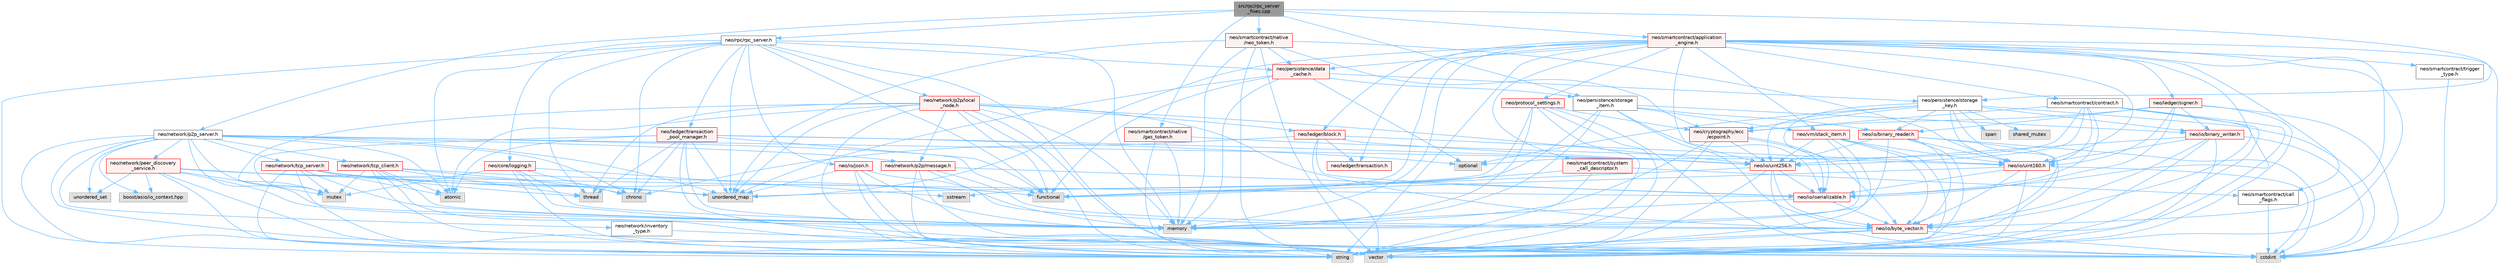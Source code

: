 digraph "src/rpc/rpc_server_fixes.cpp"
{
 // LATEX_PDF_SIZE
  bgcolor="transparent";
  edge [fontname=Helvetica,fontsize=10,labelfontname=Helvetica,labelfontsize=10];
  node [fontname=Helvetica,fontsize=10,shape=box,height=0.2,width=0.4];
  Node1 [id="Node000001",label="src/rpc/rpc_server\l_fixes.cpp",height=0.2,width=0.4,color="gray40", fillcolor="grey60", style="filled", fontcolor="black",tooltip=" "];
  Node1 -> Node2 [id="edge1_Node000001_Node000002",color="steelblue1",style="solid",tooltip=" "];
  Node2 [id="Node000002",label="neo/network/p2p_server.h",height=0.2,width=0.4,color="grey40", fillcolor="white", style="filled",URL="$p2p__server_8h.html",tooltip=" "];
  Node2 -> Node3 [id="edge2_Node000002_Node000003",color="steelblue1",style="solid",tooltip=" "];
  Node3 [id="Node000003",label="neo/io/uint256.h",height=0.2,width=0.4,color="red", fillcolor="#FFF0F0", style="filled",URL="$uint256_8h.html",tooltip=" "];
  Node3 -> Node10 [id="edge3_Node000003_Node000010",color="steelblue1",style="solid",tooltip=" "];
  Node10 [id="Node000010",label="neo/io/byte_vector.h",height=0.2,width=0.4,color="red", fillcolor="#FFF0F0", style="filled",URL="$io_2byte__vector_8h.html",tooltip=" "];
  Node10 -> Node5 [id="edge4_Node000010_Node000005",color="steelblue1",style="solid",tooltip=" "];
  Node5 [id="Node000005",label="cstdint",height=0.2,width=0.4,color="grey60", fillcolor="#E0E0E0", style="filled",tooltip=" "];
  Node10 -> Node8 [id="edge5_Node000010_Node000008",color="steelblue1",style="solid",tooltip=" "];
  Node8 [id="Node000008",label="string",height=0.2,width=0.4,color="grey60", fillcolor="#E0E0E0", style="filled",tooltip=" "];
  Node10 -> Node9 [id="edge6_Node000010_Node000009",color="steelblue1",style="solid",tooltip=" "];
  Node9 [id="Node000009",label="vector",height=0.2,width=0.4,color="grey60", fillcolor="#E0E0E0", style="filled",tooltip=" "];
  Node3 -> Node11 [id="edge7_Node000003_Node000011",color="steelblue1",style="solid",tooltip=" "];
  Node11 [id="Node000011",label="neo/io/iserializable.h",height=0.2,width=0.4,color="red", fillcolor="#FFF0F0", style="filled",URL="$iserializable_8h.html",tooltip=" "];
  Node11 -> Node10 [id="edge8_Node000011_Node000010",color="steelblue1",style="solid",tooltip=" "];
  Node11 -> Node12 [id="edge9_Node000011_Node000012",color="steelblue1",style="solid",tooltip=" "];
  Node12 [id="Node000012",label="memory",height=0.2,width=0.4,color="grey60", fillcolor="#E0E0E0", style="filled",tooltip=" "];
  Node3 -> Node5 [id="edge10_Node000003_Node000005",color="steelblue1",style="solid",tooltip=" "];
  Node3 -> Node15 [id="edge11_Node000003_Node000015",color="steelblue1",style="solid",tooltip=" "];
  Node15 [id="Node000015",label="functional",height=0.2,width=0.4,color="grey60", fillcolor="#E0E0E0", style="filled",tooltip=" "];
  Node3 -> Node8 [id="edge12_Node000003_Node000008",color="steelblue1",style="solid",tooltip=" "];
  Node2 -> Node16 [id="edge13_Node000002_Node000016",color="steelblue1",style="solid",tooltip=" "];
  Node16 [id="Node000016",label="neo/network/inventory\l_type.h",height=0.2,width=0.4,color="grey40", fillcolor="white", style="filled",URL="$inventory__type_8h.html",tooltip=" "];
  Node16 -> Node5 [id="edge14_Node000016_Node000005",color="steelblue1",style="solid",tooltip=" "];
  Node2 -> Node17 [id="edge15_Node000002_Node000017",color="steelblue1",style="solid",tooltip=" "];
  Node17 [id="Node000017",label="neo/network/p2p/message.h",height=0.2,width=0.4,color="red", fillcolor="#FFF0F0", style="filled",URL="$message_8h.html",tooltip=" "];
  Node17 -> Node10 [id="edge16_Node000017_Node000010",color="steelblue1",style="solid",tooltip=" "];
  Node17 -> Node11 [id="edge17_Node000017_Node000011",color="steelblue1",style="solid",tooltip=" "];
  Node17 -> Node5 [id="edge18_Node000017_Node000005",color="steelblue1",style="solid",tooltip=" "];
  Node17 -> Node12 [id="edge19_Node000017_Node000012",color="steelblue1",style="solid",tooltip=" "];
  Node17 -> Node8 [id="edge20_Node000017_Node000008",color="steelblue1",style="solid",tooltip=" "];
  Node2 -> Node47 [id="edge21_Node000002_Node000047",color="steelblue1",style="solid",tooltip=" "];
  Node47 [id="Node000047",label="neo/network/peer_discovery\l_service.h",height=0.2,width=0.4,color="red", fillcolor="#FFF0F0", style="filled",URL="$peer__discovery__service_8h.html",tooltip=" "];
  Node47 -> Node11 [id="edge22_Node000047_Node000011",color="steelblue1",style="solid",tooltip=" "];
  Node47 -> Node50 [id="edge23_Node000047_Node000050",color="steelblue1",style="solid",tooltip=" "];
  Node50 [id="Node000050",label="boost/asio/io_context.hpp",height=0.2,width=0.4,color="grey60", fillcolor="#E0E0E0", style="filled",tooltip=" "];
  Node47 -> Node53 [id="edge24_Node000047_Node000053",color="steelblue1",style="solid",tooltip=" "];
  Node53 [id="Node000053",label="chrono",height=0.2,width=0.4,color="grey60", fillcolor="#E0E0E0", style="filled",tooltip=" "];
  Node47 -> Node12 [id="edge25_Node000047_Node000012",color="steelblue1",style="solid",tooltip=" "];
  Node47 -> Node54 [id="edge26_Node000047_Node000054",color="steelblue1",style="solid",tooltip=" "];
  Node54 [id="Node000054",label="mutex",height=0.2,width=0.4,color="grey60", fillcolor="#E0E0E0", style="filled",tooltip=" "];
  Node47 -> Node8 [id="edge27_Node000047_Node000008",color="steelblue1",style="solid",tooltip=" "];
  Node47 -> Node29 [id="edge28_Node000047_Node000029",color="steelblue1",style="solid",tooltip=" "];
  Node29 [id="Node000029",label="unordered_map",height=0.2,width=0.4,color="grey60", fillcolor="#E0E0E0", style="filled",tooltip=" "];
  Node47 -> Node56 [id="edge29_Node000047_Node000056",color="steelblue1",style="solid",tooltip=" "];
  Node56 [id="Node000056",label="unordered_set",height=0.2,width=0.4,color="grey60", fillcolor="#E0E0E0", style="filled",tooltip=" "];
  Node47 -> Node9 [id="edge30_Node000047_Node000009",color="steelblue1",style="solid",tooltip=" "];
  Node2 -> Node57 [id="edge31_Node000002_Node000057",color="steelblue1",style="solid",tooltip=" "];
  Node57 [id="Node000057",label="neo/network/tcp_client.h",height=0.2,width=0.4,color="red", fillcolor="#FFF0F0", style="filled",URL="$tcp__client_8h.html",tooltip=" "];
  Node57 -> Node64 [id="edge32_Node000057_Node000064",color="steelblue1",style="solid",tooltip=" "];
  Node64 [id="Node000064",label="atomic",height=0.2,width=0.4,color="grey60", fillcolor="#E0E0E0", style="filled",tooltip=" "];
  Node57 -> Node15 [id="edge33_Node000057_Node000015",color="steelblue1",style="solid",tooltip=" "];
  Node57 -> Node12 [id="edge34_Node000057_Node000012",color="steelblue1",style="solid",tooltip=" "];
  Node57 -> Node54 [id="edge35_Node000057_Node000054",color="steelblue1",style="solid",tooltip=" "];
  Node57 -> Node8 [id="edge36_Node000057_Node000008",color="steelblue1",style="solid",tooltip=" "];
  Node57 -> Node66 [id="edge37_Node000057_Node000066",color="steelblue1",style="solid",tooltip=" "];
  Node66 [id="Node000066",label="thread",height=0.2,width=0.4,color="grey60", fillcolor="#E0E0E0", style="filled",tooltip=" "];
  Node57 -> Node29 [id="edge38_Node000057_Node000029",color="steelblue1",style="solid",tooltip=" "];
  Node57 -> Node9 [id="edge39_Node000057_Node000009",color="steelblue1",style="solid",tooltip=" "];
  Node2 -> Node67 [id="edge40_Node000002_Node000067",color="steelblue1",style="solid",tooltip=" "];
  Node67 [id="Node000067",label="neo/network/tcp_server.h",height=0.2,width=0.4,color="red", fillcolor="#FFF0F0", style="filled",URL="$tcp__server_8h.html",tooltip=" "];
  Node67 -> Node64 [id="edge41_Node000067_Node000064",color="steelblue1",style="solid",tooltip=" "];
  Node67 -> Node15 [id="edge42_Node000067_Node000015",color="steelblue1",style="solid",tooltip=" "];
  Node67 -> Node12 [id="edge43_Node000067_Node000012",color="steelblue1",style="solid",tooltip=" "];
  Node67 -> Node54 [id="edge44_Node000067_Node000054",color="steelblue1",style="solid",tooltip=" "];
  Node67 -> Node8 [id="edge45_Node000067_Node000008",color="steelblue1",style="solid",tooltip=" "];
  Node67 -> Node66 [id="edge46_Node000067_Node000066",color="steelblue1",style="solid",tooltip=" "];
  Node67 -> Node29 [id="edge47_Node000067_Node000029",color="steelblue1",style="solid",tooltip=" "];
  Node67 -> Node9 [id="edge48_Node000067_Node000009",color="steelblue1",style="solid",tooltip=" "];
  Node2 -> Node64 [id="edge49_Node000002_Node000064",color="steelblue1",style="solid",tooltip=" "];
  Node2 -> Node50 [id="edge50_Node000002_Node000050",color="steelblue1",style="solid",tooltip=" "];
  Node2 -> Node53 [id="edge51_Node000002_Node000053",color="steelblue1",style="solid",tooltip=" "];
  Node2 -> Node15 [id="edge52_Node000002_Node000015",color="steelblue1",style="solid",tooltip=" "];
  Node2 -> Node12 [id="edge53_Node000002_Node000012",color="steelblue1",style="solid",tooltip=" "];
  Node2 -> Node54 [id="edge54_Node000002_Node000054",color="steelblue1",style="solid",tooltip=" "];
  Node2 -> Node8 [id="edge55_Node000002_Node000008",color="steelblue1",style="solid",tooltip=" "];
  Node2 -> Node29 [id="edge56_Node000002_Node000029",color="steelblue1",style="solid",tooltip=" "];
  Node2 -> Node56 [id="edge57_Node000002_Node000056",color="steelblue1",style="solid",tooltip=" "];
  Node2 -> Node9 [id="edge58_Node000002_Node000009",color="steelblue1",style="solid",tooltip=" "];
  Node1 -> Node68 [id="edge59_Node000001_Node000068",color="steelblue1",style="solid",tooltip=" "];
  Node68 [id="Node000068",label="neo/persistence/storage\l_item.h",height=0.2,width=0.4,color="grey40", fillcolor="white", style="filled",URL="$persistence_2storage__item_8h.html",tooltip=" "];
  Node68 -> Node69 [id="edge60_Node000068_Node000069",color="steelblue1",style="solid",tooltip=" "];
  Node69 [id="Node000069",label="neo/io/binary_reader.h",height=0.2,width=0.4,color="red", fillcolor="#FFF0F0", style="filled",URL="$binary__reader_8h.html",tooltip=" "];
  Node69 -> Node10 [id="edge61_Node000069_Node000010",color="steelblue1",style="solid",tooltip=" "];
  Node69 -> Node72 [id="edge62_Node000069_Node000072",color="steelblue1",style="solid",tooltip=" "];
  Node72 [id="Node000072",label="neo/io/uint160.h",height=0.2,width=0.4,color="red", fillcolor="#FFF0F0", style="filled",URL="$uint160_8h.html",tooltip=" "];
  Node72 -> Node10 [id="edge63_Node000072_Node000010",color="steelblue1",style="solid",tooltip=" "];
  Node72 -> Node11 [id="edge64_Node000072_Node000011",color="steelblue1",style="solid",tooltip=" "];
  Node72 -> Node5 [id="edge65_Node000072_Node000005",color="steelblue1",style="solid",tooltip=" "];
  Node72 -> Node15 [id="edge66_Node000072_Node000015",color="steelblue1",style="solid",tooltip=" "];
  Node72 -> Node8 [id="edge67_Node000072_Node000008",color="steelblue1",style="solid",tooltip=" "];
  Node69 -> Node3 [id="edge68_Node000069_Node000003",color="steelblue1",style="solid",tooltip=" "];
  Node69 -> Node5 [id="edge69_Node000069_Node000005",color="steelblue1",style="solid",tooltip=" "];
  Node69 -> Node12 [id="edge70_Node000069_Node000012",color="steelblue1",style="solid",tooltip=" "];
  Node69 -> Node8 [id="edge71_Node000069_Node000008",color="steelblue1",style="solid",tooltip=" "];
  Node69 -> Node9 [id="edge72_Node000069_Node000009",color="steelblue1",style="solid",tooltip=" "];
  Node68 -> Node73 [id="edge73_Node000068_Node000073",color="steelblue1",style="solid",tooltip=" "];
  Node73 [id="Node000073",label="neo/io/binary_writer.h",height=0.2,width=0.4,color="red", fillcolor="#FFF0F0", style="filled",URL="$binary__writer_8h.html",tooltip=" "];
  Node73 -> Node10 [id="edge74_Node000073_Node000010",color="steelblue1",style="solid",tooltip=" "];
  Node73 -> Node72 [id="edge75_Node000073_Node000072",color="steelblue1",style="solid",tooltip=" "];
  Node73 -> Node3 [id="edge76_Node000073_Node000003",color="steelblue1",style="solid",tooltip=" "];
  Node73 -> Node5 [id="edge77_Node000073_Node000005",color="steelblue1",style="solid",tooltip=" "];
  Node73 -> Node8 [id="edge78_Node000073_Node000008",color="steelblue1",style="solid",tooltip=" "];
  Node73 -> Node9 [id="edge79_Node000073_Node000009",color="steelblue1",style="solid",tooltip=" "];
  Node68 -> Node10 [id="edge80_Node000068_Node000010",color="steelblue1",style="solid",tooltip=" "];
  Node68 -> Node11 [id="edge81_Node000068_Node000011",color="steelblue1",style="solid",tooltip=" "];
  Node68 -> Node74 [id="edge82_Node000068_Node000074",color="steelblue1",style="solid",tooltip=" "];
  Node74 [id="Node000074",label="neo/vm/stack_item.h",height=0.2,width=0.4,color="red", fillcolor="#FFF0F0", style="filled",URL="$stack__item_8h.html",tooltip=" "];
  Node74 -> Node10 [id="edge83_Node000074_Node000010",color="steelblue1",style="solid",tooltip=" "];
  Node74 -> Node72 [id="edge84_Node000074_Node000072",color="steelblue1",style="solid",tooltip=" "];
  Node74 -> Node3 [id="edge85_Node000074_Node000003",color="steelblue1",style="solid",tooltip=" "];
  Node74 -> Node12 [id="edge86_Node000074_Node000012",color="steelblue1",style="solid",tooltip=" "];
  Node74 -> Node8 [id="edge87_Node000074_Node000008",color="steelblue1",style="solid",tooltip=" "];
  Node74 -> Node9 [id="edge88_Node000074_Node000009",color="steelblue1",style="solid",tooltip=" "];
  Node68 -> Node12 [id="edge89_Node000068_Node000012",color="steelblue1",style="solid",tooltip=" "];
  Node68 -> Node78 [id="edge90_Node000068_Node000078",color="steelblue1",style="solid",tooltip=" "];
  Node78 [id="Node000078",label="sstream",height=0.2,width=0.4,color="grey60", fillcolor="#E0E0E0", style="filled",tooltip=" "];
  Node1 -> Node79 [id="edge91_Node000001_Node000079",color="steelblue1",style="solid",tooltip=" "];
  Node79 [id="Node000079",label="neo/persistence/storage\l_key.h",height=0.2,width=0.4,color="grey40", fillcolor="white", style="filled",URL="$persistence_2storage__key_8h.html",tooltip=" "];
  Node79 -> Node80 [id="edge92_Node000079_Node000080",color="steelblue1",style="solid",tooltip=" "];
  Node80 [id="Node000080",label="neo/cryptography/ecc\l/ecpoint.h",height=0.2,width=0.4,color="red", fillcolor="#FFF0F0", style="filled",URL="$ecpoint_8h.html",tooltip=" "];
  Node80 -> Node10 [id="edge93_Node000080_Node000010",color="steelblue1",style="solid",tooltip=" "];
  Node80 -> Node11 [id="edge94_Node000080_Node000011",color="steelblue1",style="solid",tooltip=" "];
  Node80 -> Node3 [id="edge95_Node000080_Node000003",color="steelblue1",style="solid",tooltip=" "];
  Node80 -> Node12 [id="edge96_Node000080_Node000012",color="steelblue1",style="solid",tooltip=" "];
  Node80 -> Node8 [id="edge97_Node000080_Node000008",color="steelblue1",style="solid",tooltip=" "];
  Node79 -> Node69 [id="edge98_Node000079_Node000069",color="steelblue1",style="solid",tooltip=" "];
  Node79 -> Node73 [id="edge99_Node000079_Node000073",color="steelblue1",style="solid",tooltip=" "];
  Node79 -> Node10 [id="edge100_Node000079_Node000010",color="steelblue1",style="solid",tooltip=" "];
  Node79 -> Node11 [id="edge101_Node000079_Node000011",color="steelblue1",style="solid",tooltip=" "];
  Node79 -> Node72 [id="edge102_Node000079_Node000072",color="steelblue1",style="solid",tooltip=" "];
  Node79 -> Node3 [id="edge103_Node000079_Node000003",color="steelblue1",style="solid",tooltip=" "];
  Node79 -> Node5 [id="edge104_Node000079_Node000005",color="steelblue1",style="solid",tooltip=" "];
  Node79 -> Node81 [id="edge105_Node000079_Node000081",color="steelblue1",style="solid",tooltip=" "];
  Node81 [id="Node000081",label="optional",height=0.2,width=0.4,color="grey60", fillcolor="#E0E0E0", style="filled",tooltip=" "];
  Node79 -> Node82 [id="edge106_Node000079_Node000082",color="steelblue1",style="solid",tooltip=" "];
  Node82 [id="Node000082",label="shared_mutex",height=0.2,width=0.4,color="grey60", fillcolor="#E0E0E0", style="filled",tooltip=" "];
  Node79 -> Node83 [id="edge107_Node000079_Node000083",color="steelblue1",style="solid",tooltip=" "];
  Node83 [id="Node000083",label="span",height=0.2,width=0.4,color="grey60", fillcolor="#E0E0E0", style="filled",tooltip=" "];
  Node1 -> Node84 [id="edge108_Node000001_Node000084",color="steelblue1",style="solid",tooltip=" "];
  Node84 [id="Node000084",label="neo/rpc/rpc_server.h",height=0.2,width=0.4,color="grey40", fillcolor="white", style="filled",URL="$rpc__server_8h.html",tooltip=" "];
  Node84 -> Node85 [id="edge109_Node000084_Node000085",color="steelblue1",style="solid",tooltip=" "];
  Node85 [id="Node000085",label="neo/core/logging.h",height=0.2,width=0.4,color="red", fillcolor="#FFF0F0", style="filled",URL="$core_2logging_8h.html",tooltip=" "];
  Node85 -> Node53 [id="edge110_Node000085_Node000053",color="steelblue1",style="solid",tooltip=" "];
  Node85 -> Node5 [id="edge111_Node000085_Node000005",color="steelblue1",style="solid",tooltip=" "];
  Node85 -> Node12 [id="edge112_Node000085_Node000012",color="steelblue1",style="solid",tooltip=" "];
  Node85 -> Node78 [id="edge113_Node000085_Node000078",color="steelblue1",style="solid",tooltip=" "];
  Node85 -> Node8 [id="edge114_Node000085_Node000008",color="steelblue1",style="solid",tooltip=" "];
  Node85 -> Node54 [id="edge115_Node000085_Node000054",color="steelblue1",style="solid",tooltip=" "];
  Node84 -> Node87 [id="edge116_Node000084_Node000087",color="steelblue1",style="solid",tooltip=" "];
  Node87 [id="Node000087",label="neo/io/json.h",height=0.2,width=0.4,color="red", fillcolor="#FFF0F0", style="filled",URL="$io_2json_8h.html",tooltip=" "];
  Node87 -> Node10 [id="edge117_Node000087_Node000010",color="steelblue1",style="solid",tooltip=" "];
  Node87 -> Node12 [id="edge118_Node000087_Node000012",color="steelblue1",style="solid",tooltip=" "];
  Node87 -> Node8 [id="edge119_Node000087_Node000008",color="steelblue1",style="solid",tooltip=" "];
  Node87 -> Node29 [id="edge120_Node000087_Node000029",color="steelblue1",style="solid",tooltip=" "];
  Node87 -> Node9 [id="edge121_Node000087_Node000009",color="steelblue1",style="solid",tooltip=" "];
  Node84 -> Node88 [id="edge122_Node000084_Node000088",color="steelblue1",style="solid",tooltip=" "];
  Node88 [id="Node000088",label="neo/ledger/transaction\l_pool_manager.h",height=0.2,width=0.4,color="red", fillcolor="#FFF0F0", style="filled",URL="$transaction__pool__manager_8h.html",tooltip=" "];
  Node88 -> Node3 [id="edge123_Node000088_Node000003",color="steelblue1",style="solid",tooltip=" "];
  Node88 -> Node64 [id="edge124_Node000088_Node000064",color="steelblue1",style="solid",tooltip=" "];
  Node88 -> Node53 [id="edge125_Node000088_Node000053",color="steelblue1",style="solid",tooltip=" "];
  Node88 -> Node15 [id="edge126_Node000088_Node000015",color="steelblue1",style="solid",tooltip=" "];
  Node88 -> Node12 [id="edge127_Node000088_Node000012",color="steelblue1",style="solid",tooltip=" "];
  Node88 -> Node54 [id="edge128_Node000088_Node000054",color="steelblue1",style="solid",tooltip=" "];
  Node88 -> Node81 [id="edge129_Node000088_Node000081",color="steelblue1",style="solid",tooltip=" "];
  Node88 -> Node66 [id="edge130_Node000088_Node000066",color="steelblue1",style="solid",tooltip=" "];
  Node88 -> Node29 [id="edge131_Node000088_Node000029",color="steelblue1",style="solid",tooltip=" "];
  Node88 -> Node9 [id="edge132_Node000088_Node000009",color="steelblue1",style="solid",tooltip=" "];
  Node84 -> Node107 [id="edge133_Node000084_Node000107",color="steelblue1",style="solid",tooltip=" "];
  Node107 [id="Node000107",label="neo/network/p2p/local\l_node.h",height=0.2,width=0.4,color="red", fillcolor="#FFF0F0", style="filled",URL="$local__node_8h.html",tooltip=" "];
  Node107 -> Node10 [id="edge134_Node000107_Node000010",color="steelblue1",style="solid",tooltip=" "];
  Node107 -> Node3 [id="edge135_Node000107_Node000003",color="steelblue1",style="solid",tooltip=" "];
  Node107 -> Node108 [id="edge136_Node000107_Node000108",color="steelblue1",style="solid",tooltip=" "];
  Node108 [id="Node000108",label="neo/ledger/block.h",height=0.2,width=0.4,color="red", fillcolor="#FFF0F0", style="filled",URL="$ledger_2block_8h.html",tooltip=" "];
  Node108 -> Node11 [id="edge137_Node000108_Node000011",color="steelblue1",style="solid",tooltip=" "];
  Node108 -> Node72 [id="edge138_Node000108_Node000072",color="steelblue1",style="solid",tooltip=" "];
  Node108 -> Node3 [id="edge139_Node000108_Node000003",color="steelblue1",style="solid",tooltip=" "];
  Node108 -> Node91 [id="edge140_Node000108_Node000091",color="steelblue1",style="solid",tooltip=" "];
  Node91 [id="Node000091",label="neo/ledger/transaction.h",height=0.2,width=0.4,color="red", fillcolor="#FFF0F0", style="filled",URL="$ledger_2transaction_8h.html",tooltip=" "];
  Node108 -> Node53 [id="edge141_Node000108_Node000053",color="steelblue1",style="solid",tooltip=" "];
  Node108 -> Node9 [id="edge142_Node000108_Node000009",color="steelblue1",style="solid",tooltip=" "];
  Node107 -> Node17 [id="edge143_Node000107_Node000017",color="steelblue1",style="solid",tooltip=" "];
  Node107 -> Node64 [id="edge144_Node000107_Node000064",color="steelblue1",style="solid",tooltip=" "];
  Node107 -> Node5 [id="edge145_Node000107_Node000005",color="steelblue1",style="solid",tooltip=" "];
  Node107 -> Node15 [id="edge146_Node000107_Node000015",color="steelblue1",style="solid",tooltip=" "];
  Node107 -> Node12 [id="edge147_Node000107_Node000012",color="steelblue1",style="solid",tooltip=" "];
  Node107 -> Node54 [id="edge148_Node000107_Node000054",color="steelblue1",style="solid",tooltip=" "];
  Node107 -> Node8 [id="edge149_Node000107_Node000008",color="steelblue1",style="solid",tooltip=" "];
  Node107 -> Node66 [id="edge150_Node000107_Node000066",color="steelblue1",style="solid",tooltip=" "];
  Node107 -> Node29 [id="edge151_Node000107_Node000029",color="steelblue1",style="solid",tooltip=" "];
  Node107 -> Node9 [id="edge152_Node000107_Node000009",color="steelblue1",style="solid",tooltip=" "];
  Node84 -> Node113 [id="edge153_Node000084_Node000113",color="steelblue1",style="solid",tooltip=" "];
  Node113 [id="Node000113",label="neo/persistence/data\l_cache.h",height=0.2,width=0.4,color="red", fillcolor="#FFF0F0", style="filled",URL="$data__cache_8h.html",tooltip=" "];
  Node113 -> Node68 [id="edge154_Node000113_Node000068",color="steelblue1",style="solid",tooltip=" "];
  Node113 -> Node79 [id="edge155_Node000113_Node000079",color="steelblue1",style="solid",tooltip=" "];
  Node113 -> Node15 [id="edge156_Node000113_Node000015",color="steelblue1",style="solid",tooltip=" "];
  Node113 -> Node12 [id="edge157_Node000113_Node000012",color="steelblue1",style="solid",tooltip=" "];
  Node113 -> Node81 [id="edge158_Node000113_Node000081",color="steelblue1",style="solid",tooltip=" "];
  Node113 -> Node29 [id="edge159_Node000113_Node000029",color="steelblue1",style="solid",tooltip=" "];
  Node84 -> Node64 [id="edge160_Node000084_Node000064",color="steelblue1",style="solid",tooltip=" "];
  Node84 -> Node53 [id="edge161_Node000084_Node000053",color="steelblue1",style="solid",tooltip=" "];
  Node84 -> Node15 [id="edge162_Node000084_Node000015",color="steelblue1",style="solid",tooltip=" "];
  Node84 -> Node12 [id="edge163_Node000084_Node000012",color="steelblue1",style="solid",tooltip=" "];
  Node84 -> Node8 [id="edge164_Node000084_Node000008",color="steelblue1",style="solid",tooltip=" "];
  Node84 -> Node66 [id="edge165_Node000084_Node000066",color="steelblue1",style="solid",tooltip=" "];
  Node84 -> Node29 [id="edge166_Node000084_Node000029",color="steelblue1",style="solid",tooltip=" "];
  Node84 -> Node9 [id="edge167_Node000084_Node000009",color="steelblue1",style="solid",tooltip=" "];
  Node1 -> Node121 [id="edge168_Node000001_Node000121",color="steelblue1",style="solid",tooltip=" "];
  Node121 [id="Node000121",label="neo/smartcontract/application\l_engine.h",height=0.2,width=0.4,color="red", fillcolor="#FFF0F0", style="filled",URL="$application__engine_8h.html",tooltip=" "];
  Node121 -> Node10 [id="edge169_Node000121_Node000010",color="steelblue1",style="solid",tooltip=" "];
  Node121 -> Node11 [id="edge170_Node000121_Node000011",color="steelblue1",style="solid",tooltip=" "];
  Node121 -> Node72 [id="edge171_Node000121_Node000072",color="steelblue1",style="solid",tooltip=" "];
  Node121 -> Node3 [id="edge172_Node000121_Node000003",color="steelblue1",style="solid",tooltip=" "];
  Node121 -> Node108 [id="edge173_Node000121_Node000108",color="steelblue1",style="solid",tooltip=" "];
  Node121 -> Node95 [id="edge174_Node000121_Node000095",color="steelblue1",style="solid",tooltip=" "];
  Node95 [id="Node000095",label="neo/ledger/signer.h",height=0.2,width=0.4,color="red", fillcolor="#FFF0F0", style="filled",URL="$signer_8h.html",tooltip=" "];
  Node95 -> Node80 [id="edge175_Node000095_Node000080",color="steelblue1",style="solid",tooltip=" "];
  Node95 -> Node69 [id="edge176_Node000095_Node000069",color="steelblue1",style="solid",tooltip=" "];
  Node95 -> Node73 [id="edge177_Node000095_Node000073",color="steelblue1",style="solid",tooltip=" "];
  Node95 -> Node11 [id="edge178_Node000095_Node000011",color="steelblue1",style="solid",tooltip=" "];
  Node95 -> Node72 [id="edge179_Node000095_Node000072",color="steelblue1",style="solid",tooltip=" "];
  Node95 -> Node5 [id="edge180_Node000095_Node000005",color="steelblue1",style="solid",tooltip=" "];
  Node95 -> Node9 [id="edge181_Node000095_Node000009",color="steelblue1",style="solid",tooltip=" "];
  Node121 -> Node91 [id="edge182_Node000121_Node000091",color="steelblue1",style="solid",tooltip=" "];
  Node121 -> Node113 [id="edge183_Node000121_Node000113",color="steelblue1",style="solid",tooltip=" "];
  Node121 -> Node122 [id="edge184_Node000121_Node000122",color="steelblue1",style="solid",tooltip=" "];
  Node122 [id="Node000122",label="neo/protocol_settings.h",height=0.2,width=0.4,color="red", fillcolor="#FFF0F0", style="filled",URL="$protocol__settings_8h.html",tooltip=" "];
  Node122 -> Node80 [id="edge185_Node000122_Node000080",color="steelblue1",style="solid",tooltip=" "];
  Node122 -> Node5 [id="edge186_Node000122_Node000005",color="steelblue1",style="solid",tooltip=" "];
  Node122 -> Node12 [id="edge187_Node000122_Node000012",color="steelblue1",style="solid",tooltip=" "];
  Node122 -> Node8 [id="edge188_Node000122_Node000008",color="steelblue1",style="solid",tooltip=" "];
  Node122 -> Node29 [id="edge189_Node000122_Node000029",color="steelblue1",style="solid",tooltip=" "];
  Node122 -> Node9 [id="edge190_Node000122_Node000009",color="steelblue1",style="solid",tooltip=" "];
  Node121 -> Node124 [id="edge191_Node000121_Node000124",color="steelblue1",style="solid",tooltip=" "];
  Node124 [id="Node000124",label="neo/smartcontract/call\l_flags.h",height=0.2,width=0.4,color="grey40", fillcolor="white", style="filled",URL="$call__flags_8h.html",tooltip=" "];
  Node124 -> Node5 [id="edge192_Node000124_Node000005",color="steelblue1",style="solid",tooltip=" "];
  Node121 -> Node125 [id="edge193_Node000121_Node000125",color="steelblue1",style="solid",tooltip=" "];
  Node125 [id="Node000125",label="neo/smartcontract/contract.h",height=0.2,width=0.4,color="grey40", fillcolor="white", style="filled",URL="$contract_8h.html",tooltip=" "];
  Node125 -> Node80 [id="edge194_Node000125_Node000080",color="steelblue1",style="solid",tooltip=" "];
  Node125 -> Node10 [id="edge195_Node000125_Node000010",color="steelblue1",style="solid",tooltip=" "];
  Node125 -> Node11 [id="edge196_Node000125_Node000011",color="steelblue1",style="solid",tooltip=" "];
  Node125 -> Node72 [id="edge197_Node000125_Node000072",color="steelblue1",style="solid",tooltip=" "];
  Node125 -> Node3 [id="edge198_Node000125_Node000003",color="steelblue1",style="solid",tooltip=" "];
  Node125 -> Node81 [id="edge199_Node000125_Node000081",color="steelblue1",style="solid",tooltip=" "];
  Node125 -> Node8 [id="edge200_Node000125_Node000008",color="steelblue1",style="solid",tooltip=" "];
  Node125 -> Node9 [id="edge201_Node000125_Node000009",color="steelblue1",style="solid",tooltip=" "];
  Node121 -> Node126 [id="edge202_Node000121_Node000126",color="steelblue1",style="solid",tooltip=" "];
  Node126 [id="Node000126",label="neo/smartcontract/system\l_call_descriptor.h",height=0.2,width=0.4,color="red", fillcolor="#FFF0F0", style="filled",URL="$system__call__descriptor_8h.html",tooltip=" "];
  Node126 -> Node124 [id="edge203_Node000126_Node000124",color="steelblue1",style="solid",tooltip=" "];
  Node126 -> Node15 [id="edge204_Node000126_Node000015",color="steelblue1",style="solid",tooltip=" "];
  Node126 -> Node8 [id="edge205_Node000126_Node000008",color="steelblue1",style="solid",tooltip=" "];
  Node121 -> Node140 [id="edge206_Node000121_Node000140",color="steelblue1",style="solid",tooltip=" "];
  Node140 [id="Node000140",label="neo/smartcontract/trigger\l_type.h",height=0.2,width=0.4,color="grey40", fillcolor="white", style="filled",URL="$trigger__type_8h.html",tooltip=" "];
  Node140 -> Node5 [id="edge207_Node000140_Node000005",color="steelblue1",style="solid",tooltip=" "];
  Node121 -> Node74 [id="edge208_Node000121_Node000074",color="steelblue1",style="solid",tooltip=" "];
  Node121 -> Node5 [id="edge209_Node000121_Node000005",color="steelblue1",style="solid",tooltip=" "];
  Node121 -> Node15 [id="edge210_Node000121_Node000015",color="steelblue1",style="solid",tooltip=" "];
  Node121 -> Node12 [id="edge211_Node000121_Node000012",color="steelblue1",style="solid",tooltip=" "];
  Node121 -> Node8 [id="edge212_Node000121_Node000008",color="steelblue1",style="solid",tooltip=" "];
  Node121 -> Node29 [id="edge213_Node000121_Node000029",color="steelblue1",style="solid",tooltip=" "];
  Node121 -> Node9 [id="edge214_Node000121_Node000009",color="steelblue1",style="solid",tooltip=" "];
  Node1 -> Node170 [id="edge215_Node000001_Node000170",color="steelblue1",style="solid",tooltip=" "];
  Node170 [id="Node000170",label="neo/smartcontract/native\l/gas_token.h",height=0.2,width=0.4,color="red", fillcolor="#FFF0F0", style="filled",URL="$gas__token_8h.html",tooltip=" "];
  Node170 -> Node72 [id="edge216_Node000170_Node000072",color="steelblue1",style="solid",tooltip=" "];
  Node170 -> Node12 [id="edge217_Node000170_Node000012",color="steelblue1",style="solid",tooltip=" "];
  Node170 -> Node8 [id="edge218_Node000170_Node000008",color="steelblue1",style="solid",tooltip=" "];
  Node1 -> Node173 [id="edge219_Node000001_Node000173",color="steelblue1",style="solid",tooltip=" "];
  Node173 [id="Node000173",label="neo/smartcontract/native\l/neo_token.h",height=0.2,width=0.4,color="red", fillcolor="#FFF0F0", style="filled",URL="$neo__token_8h.html",tooltip=" "];
  Node173 -> Node80 [id="edge220_Node000173_Node000080",color="steelblue1",style="solid",tooltip=" "];
  Node173 -> Node72 [id="edge221_Node000173_Node000072",color="steelblue1",style="solid",tooltip=" "];
  Node173 -> Node113 [id="edge222_Node000173_Node000113",color="steelblue1",style="solid",tooltip=" "];
  Node173 -> Node12 [id="edge223_Node000173_Node000012",color="steelblue1",style="solid",tooltip=" "];
  Node173 -> Node8 [id="edge224_Node000173_Node000008",color="steelblue1",style="solid",tooltip=" "];
  Node173 -> Node29 [id="edge225_Node000173_Node000029",color="steelblue1",style="solid",tooltip=" "];
  Node173 -> Node9 [id="edge226_Node000173_Node000009",color="steelblue1",style="solid",tooltip=" "];
}
